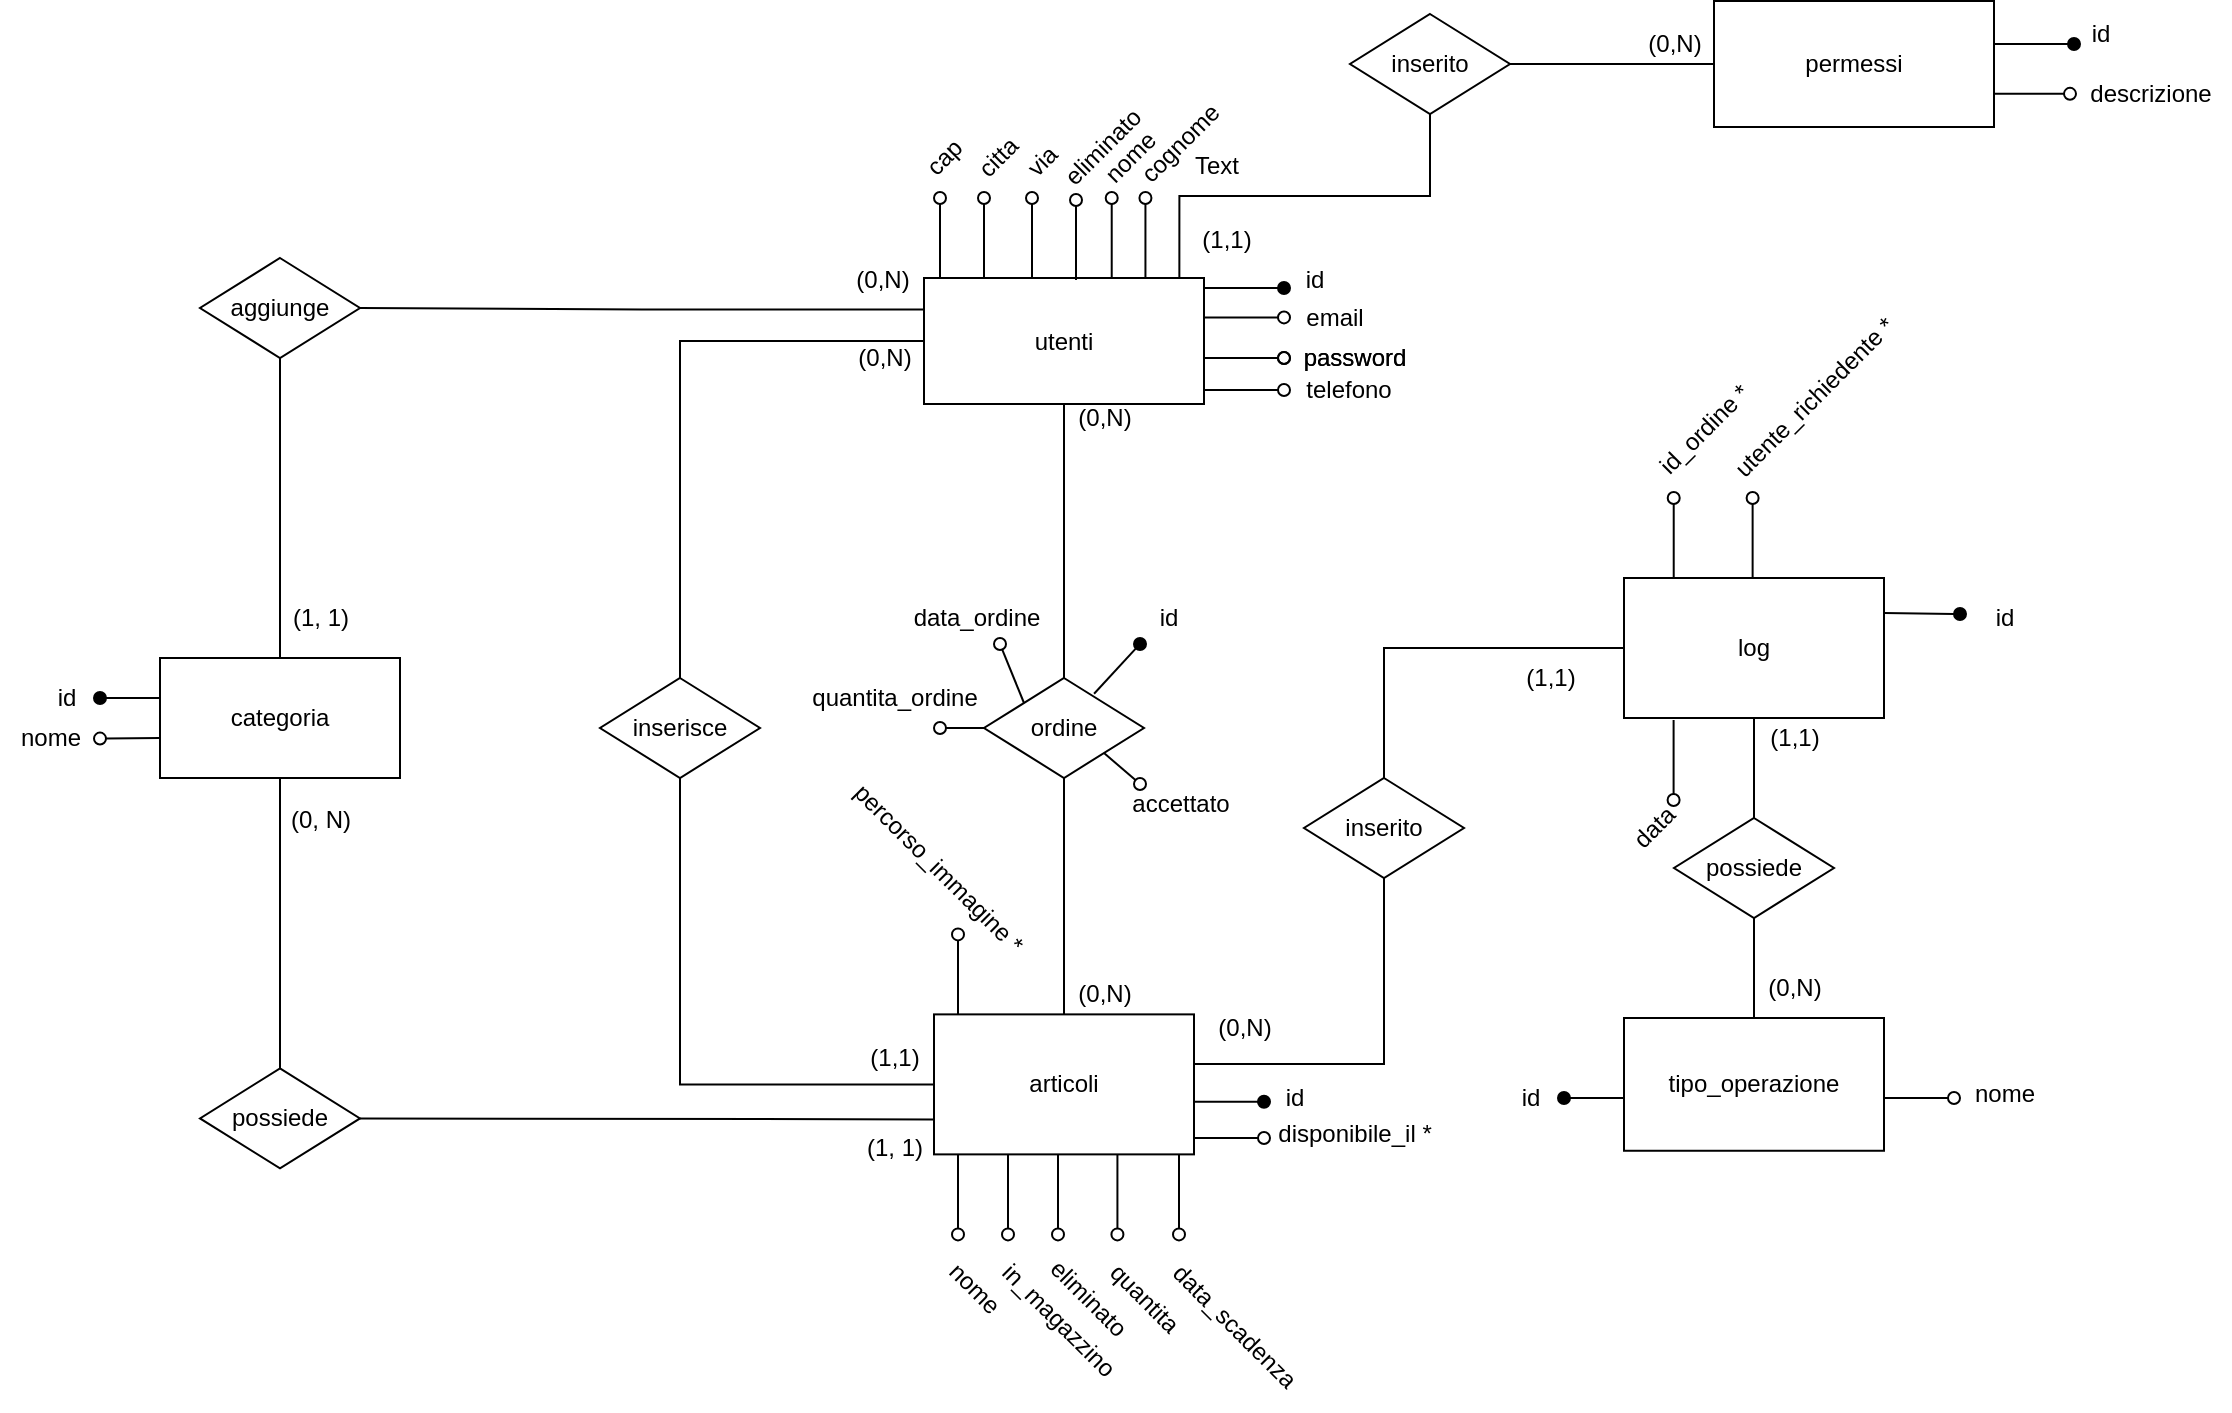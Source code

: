 <mxfile version="12.8.5"><diagram id="AM2Yi2tpU6nJyhFND6tY" name="Page-1"><mxGraphModel dx="942" dy="643" grid="1" gridSize="10" guides="1" tooltips="1" connect="1" arrows="1" fold="1" page="1" pageScale="1" pageWidth="1169" pageHeight="827" math="0" shadow="0"><root><mxCell id="0"/><mxCell id="1" parent="0"/><mxCell id="0dTWJ1mt-Fz3z_qdL9y1-161" style="edgeStyle=orthogonalEdgeStyle;rounded=0;orthogonalLoop=1;jettySize=auto;html=1;entryX=0.5;entryY=0;entryDx=0;entryDy=0;startArrow=none;startFill=0;endArrow=none;endFill=0;" parent="1" source="0dTWJ1mt-Fz3z_qdL9y1-86" target="0dTWJ1mt-Fz3z_qdL9y1-160" edge="1"><mxGeometry relative="1" as="geometry"/></mxCell><mxCell id="0dTWJ1mt-Fz3z_qdL9y1-178" style="edgeStyle=orthogonalEdgeStyle;rounded=0;orthogonalLoop=1;jettySize=auto;html=1;exitX=0;exitY=0.5;exitDx=0;exitDy=0;entryX=0.5;entryY=0;entryDx=0;entryDy=0;startArrow=none;startFill=0;endArrow=none;endFill=0;" parent="1" source="0dTWJ1mt-Fz3z_qdL9y1-86" target="0dTWJ1mt-Fz3z_qdL9y1-173" edge="1"><mxGeometry relative="1" as="geometry"/></mxCell><mxCell id="0dTWJ1mt-Fz3z_qdL9y1-183" style="edgeStyle=orthogonalEdgeStyle;rounded=0;orthogonalLoop=1;jettySize=auto;html=1;exitX=0;exitY=0.25;exitDx=0;exitDy=0;entryX=1;entryY=0.5;entryDx=0;entryDy=0;startArrow=none;startFill=0;endArrow=none;endFill=0;" parent="1" source="0dTWJ1mt-Fz3z_qdL9y1-86" target="0dTWJ1mt-Fz3z_qdL9y1-182" edge="1"><mxGeometry relative="1" as="geometry"/></mxCell><mxCell id="0dTWJ1mt-Fz3z_qdL9y1-86" value="utenti" style="rounded=0;whiteSpace=wrap;html=1;" parent="1" vertex="1"><mxGeometry x="482" y="187" width="140" height="63" as="geometry"/></mxCell><mxCell id="0dTWJ1mt-Fz3z_qdL9y1-87" value="" style="endArrow=oval;html=1;endFill=0;" parent="1" edge="1"><mxGeometry width="50" height="50" relative="1" as="geometry"><mxPoint x="622" y="206.71" as="sourcePoint"/><mxPoint x="662" y="206.71" as="targetPoint"/></mxGeometry></mxCell><mxCell id="0dTWJ1mt-Fz3z_qdL9y1-93" value="nome" style="text;html=1;align=center;verticalAlign=middle;resizable=0;points=[];autosize=1;rotation=-45;" parent="1" vertex="1"><mxGeometry x="560" y="117" width="50" height="20" as="geometry"/></mxCell><mxCell id="0dTWJ1mt-Fz3z_qdL9y1-94" value="email" style="text;html=1;align=center;verticalAlign=middle;resizable=0;points=[];autosize=1;rotation=0;" parent="1" vertex="1"><mxGeometry x="667" y="197" width="40" height="20" as="geometry"/></mxCell><mxCell id="0dTWJ1mt-Fz3z_qdL9y1-96" value="cognome" style="text;html=1;align=center;verticalAlign=middle;resizable=0;points=[];autosize=1;rotation=-45;" parent="1" vertex="1"><mxGeometry x="580" y="110" width="60" height="20" as="geometry"/></mxCell><mxCell id="0dTWJ1mt-Fz3z_qdL9y1-98" value="" style="endArrow=oval;html=1;endFill=0;" parent="1" edge="1"><mxGeometry width="50" height="50" relative="1" as="geometry"><mxPoint x="575.86" y="187" as="sourcePoint"/><mxPoint x="575.86" y="147" as="targetPoint"/></mxGeometry></mxCell><mxCell id="0dTWJ1mt-Fz3z_qdL9y1-99" value="" style="endArrow=oval;html=1;endFill=0;" parent="1" edge="1"><mxGeometry width="50" height="50" relative="1" as="geometry"><mxPoint x="536" y="187" as="sourcePoint"/><mxPoint x="536" y="147" as="targetPoint"/></mxGeometry></mxCell><mxCell id="0dTWJ1mt-Fz3z_qdL9y1-100" value="via" style="text;html=1;align=center;verticalAlign=middle;resizable=0;points=[];autosize=1;rotation=-45;" parent="1" vertex="1"><mxGeometry x="526" y="119" width="30" height="20" as="geometry"/></mxCell><mxCell id="0dTWJ1mt-Fz3z_qdL9y1-101" value="" style="endArrow=oval;html=1;endFill=0;" parent="1" edge="1"><mxGeometry width="50" height="50" relative="1" as="geometry"><mxPoint x="512" y="187" as="sourcePoint"/><mxPoint x="512" y="147" as="targetPoint"/></mxGeometry></mxCell><mxCell id="0dTWJ1mt-Fz3z_qdL9y1-102" value="citta" style="text;html=1;align=center;verticalAlign=middle;resizable=0;points=[];autosize=1;rotation=-45;" parent="1" vertex="1"><mxGeometry x="499" y="117" width="40" height="20" as="geometry"/></mxCell><mxCell id="0dTWJ1mt-Fz3z_qdL9y1-103" value="" style="endArrow=oval;html=1;endFill=1;exitX=1;exitY=0;exitDx=0;exitDy=0;" parent="1" edge="1"><mxGeometry width="50" height="50" relative="1" as="geometry"><mxPoint x="622" y="192" as="sourcePoint"/><mxPoint x="662" y="192" as="targetPoint"/><Array as="points"><mxPoint x="662" y="192"/></Array></mxGeometry></mxCell><mxCell id="0dTWJ1mt-Fz3z_qdL9y1-105" value="" style="endArrow=oval;html=1;endFill=0;" parent="1" edge="1"><mxGeometry width="50" height="50" relative="1" as="geometry"><mxPoint x="490" y="187" as="sourcePoint"/><mxPoint x="490" y="147" as="targetPoint"/></mxGeometry></mxCell><mxCell id="0dTWJ1mt-Fz3z_qdL9y1-106" value="cap" style="text;html=1;align=center;verticalAlign=middle;resizable=0;points=[];autosize=1;rotation=-45;" parent="1" vertex="1"><mxGeometry x="477" y="117" width="30" height="20" as="geometry"/></mxCell><mxCell id="0dTWJ1mt-Fz3z_qdL9y1-108" value="" style="endArrow=oval;html=1;endFill=0;" parent="1" edge="1"><mxGeometry width="50" height="50" relative="1" as="geometry"><mxPoint x="622" y="227.0" as="sourcePoint"/><mxPoint x="662" y="227.0" as="targetPoint"/></mxGeometry></mxCell><mxCell id="0dTWJ1mt-Fz3z_qdL9y1-109" value="password" style="text;html=1;align=center;verticalAlign=middle;resizable=0;points=[];autosize=1;rotation=0;" parent="1" vertex="1"><mxGeometry x="662" y="217" width="70" height="20" as="geometry"/></mxCell><mxCell id="0dTWJ1mt-Fz3z_qdL9y1-124" style="edgeStyle=orthogonalEdgeStyle;rounded=0;orthogonalLoop=1;jettySize=auto;html=1;entryX=0.5;entryY=1;entryDx=0;entryDy=0;startArrow=none;startFill=0;endArrow=none;endFill=0;" parent="1" source="0dTWJ1mt-Fz3z_qdL9y1-110" target="0dTWJ1mt-Fz3z_qdL9y1-112" edge="1"><mxGeometry relative="1" as="geometry"/></mxCell><mxCell id="0dTWJ1mt-Fz3z_qdL9y1-125" style="edgeStyle=orthogonalEdgeStyle;rounded=0;orthogonalLoop=1;jettySize=auto;html=1;exitX=0.5;exitY=1;exitDx=0;exitDy=0;entryX=0.5;entryY=0;entryDx=0;entryDy=0;startArrow=none;startFill=0;endArrow=none;endFill=0;" parent="1" source="0dTWJ1mt-Fz3z_qdL9y1-110" target="0dTWJ1mt-Fz3z_qdL9y1-123" edge="1"><mxGeometry relative="1" as="geometry"/></mxCell><mxCell id="0dTWJ1mt-Fz3z_qdL9y1-110" value="possiede" style="rhombus;whiteSpace=wrap;html=1;" parent="1" vertex="1"><mxGeometry x="857" y="457" width="80" height="50" as="geometry"/></mxCell><mxCell id="0dTWJ1mt-Fz3z_qdL9y1-197" style="rounded=0;orthogonalLoop=1;jettySize=auto;html=1;exitX=0;exitY=0.75;exitDx=0;exitDy=0;entryX=1;entryY=0.5;entryDx=0;entryDy=0;startArrow=none;startFill=0;endArrow=none;endFill=0;" parent="1" source="0dTWJ1mt-Fz3z_qdL9y1-111" target="0dTWJ1mt-Fz3z_qdL9y1-185" edge="1"><mxGeometry relative="1" as="geometry"/></mxCell><mxCell id="0dTWJ1mt-Fz3z_qdL9y1-111" value="articoli" style="rounded=0;whiteSpace=wrap;html=1;" parent="1" vertex="1"><mxGeometry x="487" y="555.19" width="130" height="70" as="geometry"/></mxCell><mxCell id="0dTWJ1mt-Fz3z_qdL9y1-112" value="log" style="rounded=0;whiteSpace=wrap;html=1;" parent="1" vertex="1"><mxGeometry x="832" y="337" width="130" height="70" as="geometry"/></mxCell><mxCell id="0dTWJ1mt-Fz3z_qdL9y1-123" value="tipo_operazione" style="rounded=0;whiteSpace=wrap;html=1;" parent="1" vertex="1"><mxGeometry x="832" y="557" width="130" height="66.38" as="geometry"/></mxCell><mxCell id="0dTWJ1mt-Fz3z_qdL9y1-126" value="(1,1)" style="text;html=1;align=center;verticalAlign=middle;resizable=0;points=[];autosize=1;" parent="1" vertex="1"><mxGeometry x="897" y="407" width="40" height="20" as="geometry"/></mxCell><mxCell id="0dTWJ1mt-Fz3z_qdL9y1-127" value="(0,N)" style="text;html=1;align=center;verticalAlign=middle;resizable=0;points=[];autosize=1;" parent="1" vertex="1"><mxGeometry x="897" y="532" width="40" height="20" as="geometry"/></mxCell><mxCell id="0dTWJ1mt-Fz3z_qdL9y1-129" value="" style="endArrow=oval;html=1;endFill=0;" parent="1" edge="1"><mxGeometry width="50" height="50" relative="1" as="geometry"><mxPoint x="896.31" y="337" as="sourcePoint"/><mxPoint x="896.31" y="297" as="targetPoint"/></mxGeometry></mxCell><mxCell id="0dTWJ1mt-Fz3z_qdL9y1-130" value="utente_richiedente *" style="text;html=1;align=center;verticalAlign=middle;resizable=0;points=[];autosize=1;rotation=-45;" parent="1" vertex="1"><mxGeometry x="867" y="237" width="120" height="20" as="geometry"/></mxCell><mxCell id="0dTWJ1mt-Fz3z_qdL9y1-131" value="" style="endArrow=oval;html=1;endFill=0;" parent="1" edge="1"><mxGeometry width="50" height="50" relative="1" as="geometry"><mxPoint x="962" y="597" as="sourcePoint"/><mxPoint x="997" y="597" as="targetPoint"/></mxGeometry></mxCell><mxCell id="0dTWJ1mt-Fz3z_qdL9y1-132" value="nome" style="text;html=1;align=center;verticalAlign=middle;resizable=0;points=[];autosize=1;" parent="1" vertex="1"><mxGeometry x="997" y="585.19" width="50" height="20" as="geometry"/></mxCell><mxCell id="0dTWJ1mt-Fz3z_qdL9y1-136" value="" style="endArrow=oval;html=1;endFill=1;exitX=0;exitY=0.5;exitDx=0;exitDy=0;" parent="1" edge="1"><mxGeometry width="50" height="50" relative="1" as="geometry"><mxPoint x="832" y="597" as="sourcePoint"/><mxPoint x="802" y="597" as="targetPoint"/><Array as="points"><mxPoint x="802" y="597"/></Array></mxGeometry></mxCell><mxCell id="0dTWJ1mt-Fz3z_qdL9y1-137" value="id" style="text;html=1;align=center;verticalAlign=middle;resizable=0;points=[];autosize=1;" parent="1" vertex="1"><mxGeometry x="775" y="587" width="20" height="20" as="geometry"/></mxCell><mxCell id="0dTWJ1mt-Fz3z_qdL9y1-138" value="" style="endArrow=oval;html=1;endFill=0;" parent="1" edge="1"><mxGeometry width="50" height="50" relative="1" as="geometry"><mxPoint x="499" y="625.19" as="sourcePoint"/><mxPoint x="499" y="665.19" as="targetPoint"/></mxGeometry></mxCell><mxCell id="0dTWJ1mt-Fz3z_qdL9y1-139" value="nome" style="text;html=1;align=center;verticalAlign=middle;resizable=0;points=[];autosize=1;rotation=45;" parent="1" vertex="1"><mxGeometry x="482" y="682" width="50" height="20" as="geometry"/></mxCell><mxCell id="0dTWJ1mt-Fz3z_qdL9y1-143" style="edgeStyle=orthogonalEdgeStyle;rounded=0;orthogonalLoop=1;jettySize=auto;html=1;exitX=0.5;exitY=0;exitDx=0;exitDy=0;entryX=0;entryY=0.5;entryDx=0;entryDy=0;startArrow=none;startFill=0;endArrow=none;endFill=0;" parent="1" source="0dTWJ1mt-Fz3z_qdL9y1-140" target="0dTWJ1mt-Fz3z_qdL9y1-112" edge="1"><mxGeometry relative="1" as="geometry"/></mxCell><mxCell id="0dTWJ1mt-Fz3z_qdL9y1-144" style="edgeStyle=orthogonalEdgeStyle;rounded=0;orthogonalLoop=1;jettySize=auto;html=1;exitX=0.5;exitY=1;exitDx=0;exitDy=0;entryX=1;entryY=0.5;entryDx=0;entryDy=0;startArrow=none;startFill=0;endArrow=none;endFill=0;" parent="1" source="0dTWJ1mt-Fz3z_qdL9y1-140" target="0dTWJ1mt-Fz3z_qdL9y1-111" edge="1"><mxGeometry relative="1" as="geometry"><Array as="points"><mxPoint x="712" y="580"/><mxPoint x="617" y="580"/></Array></mxGeometry></mxCell><mxCell id="0dTWJ1mt-Fz3z_qdL9y1-140" value="inserito" style="rhombus;whiteSpace=wrap;html=1;" parent="1" vertex="1"><mxGeometry x="672" y="437" width="80" height="50" as="geometry"/></mxCell><mxCell id="0dTWJ1mt-Fz3z_qdL9y1-141" value="" style="endArrow=oval;html=1;endFill=0;" parent="1" edge="1"><mxGeometry width="50" height="50" relative="1" as="geometry"><mxPoint x="524" y="625.19" as="sourcePoint"/><mxPoint x="524" y="665.19" as="targetPoint"/></mxGeometry></mxCell><mxCell id="0dTWJ1mt-Fz3z_qdL9y1-142" value="in_magazzino" style="text;html=1;align=center;verticalAlign=middle;resizable=0;points=[];autosize=1;rotation=45;" parent="1" vertex="1"><mxGeometry x="504" y="698" width="90" height="20" as="geometry"/></mxCell><mxCell id="0dTWJ1mt-Fz3z_qdL9y1-145" value="(1,1)" style="text;html=1;align=center;verticalAlign=middle;resizable=0;points=[];autosize=1;" parent="1" vertex="1"><mxGeometry x="775" y="377.0" width="40" height="20" as="geometry"/></mxCell><mxCell id="0dTWJ1mt-Fz3z_qdL9y1-146" value="(0,N)" style="text;html=1;align=center;verticalAlign=middle;resizable=0;points=[];autosize=1;" parent="1" vertex="1"><mxGeometry x="622" y="552" width="40" height="20" as="geometry"/></mxCell><mxCell id="0dTWJ1mt-Fz3z_qdL9y1-147" value="" style="endArrow=oval;html=1;endFill=0;" parent="1" edge="1"><mxGeometry width="50" height="50" relative="1" as="geometry"><mxPoint x="549" y="625.19" as="sourcePoint"/><mxPoint x="549" y="665.19" as="targetPoint"/></mxGeometry></mxCell><mxCell id="0dTWJ1mt-Fz3z_qdL9y1-148" value="eliminato" style="text;html=1;align=center;verticalAlign=middle;resizable=0;points=[];autosize=1;rotation=45;" parent="1" vertex="1"><mxGeometry x="534" y="687" width="60" height="20" as="geometry"/></mxCell><mxCell id="0dTWJ1mt-Fz3z_qdL9y1-155" value="data" style="text;html=1;align=center;verticalAlign=middle;resizable=0;points=[];autosize=1;rotation=-45;" parent="1" vertex="1"><mxGeometry x="827" y="452" width="40" height="20" as="geometry"/></mxCell><mxCell id="0dTWJ1mt-Fz3z_qdL9y1-156" value="" style="endArrow=oval;html=1;endFill=0;" parent="1" edge="1"><mxGeometry width="50" height="50" relative="1" as="geometry"><mxPoint x="578.71" y="625.19" as="sourcePoint"/><mxPoint x="578.71" y="665.19" as="targetPoint"/></mxGeometry></mxCell><mxCell id="0dTWJ1mt-Fz3z_qdL9y1-157" value="quantita" style="text;html=1;align=center;verticalAlign=middle;resizable=0;points=[];autosize=1;rotation=45;" parent="1" vertex="1"><mxGeometry x="562" y="687" width="60" height="20" as="geometry"/></mxCell><mxCell id="0dTWJ1mt-Fz3z_qdL9y1-158" value="" style="endArrow=oval;html=1;endFill=0;" parent="1" edge="1"><mxGeometry width="50" height="50" relative="1" as="geometry"><mxPoint x="617" y="617" as="sourcePoint"/><mxPoint x="652" y="617" as="targetPoint"/></mxGeometry></mxCell><mxCell id="0dTWJ1mt-Fz3z_qdL9y1-159" value="disponibile_il *" style="text;html=1;align=center;verticalAlign=middle;resizable=0;points=[];autosize=1;" parent="1" vertex="1"><mxGeometry x="652" y="605.19" width="90" height="20" as="geometry"/></mxCell><mxCell id="0dTWJ1mt-Fz3z_qdL9y1-162" style="edgeStyle=orthogonalEdgeStyle;rounded=0;orthogonalLoop=1;jettySize=auto;html=1;entryX=0.5;entryY=0;entryDx=0;entryDy=0;startArrow=none;startFill=0;endArrow=none;endFill=0;" parent="1" source="0dTWJ1mt-Fz3z_qdL9y1-160" target="0dTWJ1mt-Fz3z_qdL9y1-111" edge="1"><mxGeometry relative="1" as="geometry"/></mxCell><mxCell id="0dTWJ1mt-Fz3z_qdL9y1-160" value="ordine" style="rhombus;whiteSpace=wrap;html=1;" parent="1" vertex="1"><mxGeometry x="512" y="387" width="80" height="50" as="geometry"/></mxCell><mxCell id="0dTWJ1mt-Fz3z_qdL9y1-163" value="" style="endArrow=oval;html=1;endFill=0;exitX=0;exitY=0;exitDx=0;exitDy=0;" parent="1" source="0dTWJ1mt-Fz3z_qdL9y1-160" edge="1"><mxGeometry width="50" height="50" relative="1" as="geometry"><mxPoint x="526" y="407" as="sourcePoint"/><mxPoint x="520" y="370" as="targetPoint"/></mxGeometry></mxCell><mxCell id="0dTWJ1mt-Fz3z_qdL9y1-164" value="data_ordine" style="text;html=1;align=center;verticalAlign=middle;resizable=0;points=[];autosize=1;rotation=0;" parent="1" vertex="1"><mxGeometry x="467.54" y="347" width="80" height="20" as="geometry"/></mxCell><mxCell id="0dTWJ1mt-Fz3z_qdL9y1-165" value="" style="endArrow=oval;html=1;endFill=0;exitX=0;exitY=0.5;exitDx=0;exitDy=0;" parent="1" source="0dTWJ1mt-Fz3z_qdL9y1-160" edge="1"><mxGeometry width="50" height="50" relative="1" as="geometry"><mxPoint x="420" y="411.8" as="sourcePoint"/><mxPoint x="490" y="412" as="targetPoint"/></mxGeometry></mxCell><mxCell id="0dTWJ1mt-Fz3z_qdL9y1-166" value="quantita_ordine" style="text;html=1;align=center;verticalAlign=middle;resizable=0;points=[];autosize=1;" parent="1" vertex="1"><mxGeometry x="417" y="387" width="100" height="20" as="geometry"/></mxCell><mxCell id="0dTWJ1mt-Fz3z_qdL9y1-167" value="(0,N)" style="text;html=1;align=center;verticalAlign=middle;resizable=0;points=[];autosize=1;" parent="1" vertex="1"><mxGeometry x="552" y="247" width="40" height="20" as="geometry"/></mxCell><mxCell id="0dTWJ1mt-Fz3z_qdL9y1-168" value="(0,N)" style="text;html=1;align=center;verticalAlign=middle;resizable=0;points=[];autosize=1;" parent="1" vertex="1"><mxGeometry x="552" y="535.19" width="40" height="20" as="geometry"/></mxCell><mxCell id="0dTWJ1mt-Fz3z_qdL9y1-169" value="" style="endArrow=oval;html=1;endFill=1;" parent="1" edge="1"><mxGeometry width="50" height="50" relative="1" as="geometry"><mxPoint x="617" y="598.86" as="sourcePoint"/><mxPoint x="652" y="598.86" as="targetPoint"/></mxGeometry></mxCell><mxCell id="0dTWJ1mt-Fz3z_qdL9y1-170" value="id" style="text;html=1;align=center;verticalAlign=middle;resizable=0;points=[];autosize=1;" parent="1" vertex="1"><mxGeometry x="657" y="587" width="20" height="20" as="geometry"/></mxCell><mxCell id="0dTWJ1mt-Fz3z_qdL9y1-186" style="edgeStyle=orthogonalEdgeStyle;rounded=0;orthogonalLoop=1;jettySize=auto;html=1;entryX=0.5;entryY=0;entryDx=0;entryDy=0;startArrow=none;startFill=0;endArrow=none;endFill=0;" parent="1" source="0dTWJ1mt-Fz3z_qdL9y1-172" target="0dTWJ1mt-Fz3z_qdL9y1-185" edge="1"><mxGeometry relative="1" as="geometry"/></mxCell><mxCell id="0dTWJ1mt-Fz3z_qdL9y1-172" value="categoria" style="rounded=0;whiteSpace=wrap;html=1;" parent="1" vertex="1"><mxGeometry x="100" y="377" width="120" height="60" as="geometry"/></mxCell><mxCell id="0dTWJ1mt-Fz3z_qdL9y1-176" style="edgeStyle=orthogonalEdgeStyle;rounded=0;orthogonalLoop=1;jettySize=auto;html=1;exitX=0.5;exitY=1;exitDx=0;exitDy=0;entryX=0;entryY=0.5;entryDx=0;entryDy=0;startArrow=none;startFill=0;endArrow=none;endFill=0;" parent="1" source="0dTWJ1mt-Fz3z_qdL9y1-173" target="0dTWJ1mt-Fz3z_qdL9y1-111" edge="1"><mxGeometry relative="1" as="geometry"/></mxCell><mxCell id="0dTWJ1mt-Fz3z_qdL9y1-173" value="inserisce" style="rhombus;whiteSpace=wrap;html=1;" parent="1" vertex="1"><mxGeometry x="320" y="387" width="80" height="50" as="geometry"/></mxCell><mxCell id="0dTWJ1mt-Fz3z_qdL9y1-174" value="" style="endArrow=oval;html=1;endFill=0;exitX=1;exitY=1;exitDx=0;exitDy=0;" parent="1" source="0dTWJ1mt-Fz3z_qdL9y1-160" edge="1"><mxGeometry width="50" height="50" relative="1" as="geometry"><mxPoint x="578" y="407.0" as="sourcePoint"/><mxPoint x="590" y="440" as="targetPoint"/></mxGeometry></mxCell><mxCell id="0dTWJ1mt-Fz3z_qdL9y1-175" value="accettato" style="text;html=1;align=center;verticalAlign=middle;resizable=0;points=[];autosize=1;" parent="1" vertex="1"><mxGeometry x="580" y="440" width="60" height="20" as="geometry"/></mxCell><mxCell id="0dTWJ1mt-Fz3z_qdL9y1-179" value="(0,N)" style="text;html=1;align=center;verticalAlign=middle;resizable=0;points=[];autosize=1;" parent="1" vertex="1"><mxGeometry x="442" y="217.0" width="40" height="20" as="geometry"/></mxCell><mxCell id="0dTWJ1mt-Fz3z_qdL9y1-180" value="(1,1)" style="text;html=1;align=center;verticalAlign=middle;resizable=0;points=[];autosize=1;" parent="1" vertex="1"><mxGeometry x="447" y="567" width="40" height="20" as="geometry"/></mxCell><mxCell id="0dTWJ1mt-Fz3z_qdL9y1-181" value="id" style="text;html=1;align=center;verticalAlign=middle;resizable=0;points=[];autosize=1;" parent="1" vertex="1"><mxGeometry x="667" y="178" width="20" height="20" as="geometry"/></mxCell><mxCell id="0dTWJ1mt-Fz3z_qdL9y1-184" style="edgeStyle=orthogonalEdgeStyle;rounded=0;orthogonalLoop=1;jettySize=auto;html=1;entryX=0.5;entryY=0;entryDx=0;entryDy=0;startArrow=none;startFill=0;endArrow=none;endFill=0;" parent="1" source="0dTWJ1mt-Fz3z_qdL9y1-182" target="0dTWJ1mt-Fz3z_qdL9y1-172" edge="1"><mxGeometry relative="1" as="geometry"/></mxCell><mxCell id="0dTWJ1mt-Fz3z_qdL9y1-182" value="aggiunge" style="rhombus;whiteSpace=wrap;html=1;" parent="1" vertex="1"><mxGeometry x="120" y="177" width="80" height="50" as="geometry"/></mxCell><mxCell id="0dTWJ1mt-Fz3z_qdL9y1-185" value="possiede" style="rhombus;whiteSpace=wrap;html=1;" parent="1" vertex="1"><mxGeometry x="120" y="582.19" width="80" height="50" as="geometry"/></mxCell><mxCell id="0dTWJ1mt-Fz3z_qdL9y1-188" value="(1, 1)" style="text;html=1;align=center;verticalAlign=middle;resizable=0;points=[];autosize=1;" parent="1" vertex="1"><mxGeometry x="160" y="347" width="40" height="20" as="geometry"/></mxCell><mxCell id="0dTWJ1mt-Fz3z_qdL9y1-189" value="(0,N)" style="text;html=1;align=center;verticalAlign=middle;resizable=0;points=[];autosize=1;" parent="1" vertex="1"><mxGeometry x="441" y="178" width="40" height="20" as="geometry"/></mxCell><mxCell id="0dTWJ1mt-Fz3z_qdL9y1-192" value="" style="endArrow=oval;html=1;endFill=1;exitX=0;exitY=0.5;exitDx=0;exitDy=0;" parent="1" edge="1"><mxGeometry width="50" height="50" relative="1" as="geometry"><mxPoint x="100" y="397" as="sourcePoint"/><mxPoint x="70" y="397" as="targetPoint"/><Array as="points"><mxPoint x="70" y="397"/></Array></mxGeometry></mxCell><mxCell id="0dTWJ1mt-Fz3z_qdL9y1-193" value="id" style="text;html=1;align=center;verticalAlign=middle;resizable=0;points=[];autosize=1;" parent="1" vertex="1"><mxGeometry x="43" y="387" width="20" height="20" as="geometry"/></mxCell><mxCell id="0dTWJ1mt-Fz3z_qdL9y1-195" value="" style="endArrow=oval;html=1;endFill=0;" parent="1" edge="1"><mxGeometry width="50" height="50" relative="1" as="geometry"><mxPoint x="100" y="417" as="sourcePoint"/><mxPoint x="70" y="417.29" as="targetPoint"/></mxGeometry></mxCell><mxCell id="0dTWJ1mt-Fz3z_qdL9y1-196" value="nome" style="text;html=1;align=center;verticalAlign=middle;resizable=0;points=[];autosize=1;" parent="1" vertex="1"><mxGeometry x="20" y="407" width="50" height="20" as="geometry"/></mxCell><mxCell id="0dTWJ1mt-Fz3z_qdL9y1-198" value="(0, N)" style="text;html=1;align=center;verticalAlign=middle;resizable=0;points=[];autosize=1;" parent="1" vertex="1"><mxGeometry x="155" y="448" width="50" height="20" as="geometry"/></mxCell><mxCell id="0dTWJ1mt-Fz3z_qdL9y1-199" value="(1, 1)" style="text;html=1;align=center;verticalAlign=middle;resizable=0;points=[];autosize=1;" parent="1" vertex="1"><mxGeometry x="447" y="612.19" width="40" height="20" as="geometry"/></mxCell><mxCell id="bnG2RLOyX8hhOglCluPy-2" value="" style="endArrow=oval;html=1;endFill=0;" parent="1" edge="1"><mxGeometry width="50" height="50" relative="1" as="geometry"><mxPoint x="622" y="227" as="sourcePoint"/><mxPoint x="662" y="227" as="targetPoint"/></mxGeometry></mxCell><mxCell id="bnG2RLOyX8hhOglCluPy-3" value="password" style="text;html=1;align=center;verticalAlign=middle;resizable=0;points=[];autosize=1;rotation=0;" parent="1" vertex="1"><mxGeometry x="662" y="217" width="70" height="20" as="geometry"/></mxCell><mxCell id="bnG2RLOyX8hhOglCluPy-4" value="" style="endArrow=oval;html=1;endFill=0;" parent="1" edge="1"><mxGeometry width="50" height="50" relative="1" as="geometry"><mxPoint x="622" y="243" as="sourcePoint"/><mxPoint x="662" y="243" as="targetPoint"/></mxGeometry></mxCell><mxCell id="bnG2RLOyX8hhOglCluPy-5" value="telefono" style="text;html=1;align=center;verticalAlign=middle;resizable=0;points=[];autosize=1;rotation=0;" parent="1" vertex="1"><mxGeometry x="664" y="233" width="60" height="20" as="geometry"/></mxCell><mxCell id="bnG2RLOyX8hhOglCluPy-8" value="" style="endArrow=none;html=1;endFill=0;startArrow=oval;startFill=0;" parent="1" edge="1"><mxGeometry width="50" height="50" relative="1" as="geometry"><mxPoint x="856.8" y="448" as="sourcePoint"/><mxPoint x="856.8" y="408" as="targetPoint"/></mxGeometry></mxCell><mxCell id="ASSaRBDywPU5XoDkUx7l-1" value="" style="endArrow=oval;html=1;endFill=0;" parent="1" edge="1"><mxGeometry width="50" height="50" relative="1" as="geometry"><mxPoint x="592.72" y="187.0" as="sourcePoint"/><mxPoint x="592.72" y="147.0" as="targetPoint"/></mxGeometry></mxCell><mxCell id="ASSaRBDywPU5XoDkUx7l-9" style="rounded=0;orthogonalLoop=1;jettySize=auto;html=1;exitX=0;exitY=0.5;exitDx=0;exitDy=0;entryX=1;entryY=0.5;entryDx=0;entryDy=0;endArrow=none;endFill=0;" parent="1" source="ASSaRBDywPU5XoDkUx7l-3" target="ASSaRBDywPU5XoDkUx7l-6" edge="1"><mxGeometry relative="1" as="geometry"/></mxCell><mxCell id="ASSaRBDywPU5XoDkUx7l-3" value="permessi" style="rounded=0;whiteSpace=wrap;html=1;" parent="1" vertex="1"><mxGeometry x="877" y="48.5" width="140" height="63" as="geometry"/></mxCell><mxCell id="ASSaRBDywPU5XoDkUx7l-4" value="" style="endArrow=oval;html=1;endFill=1;exitX=1;exitY=0;exitDx=0;exitDy=0;" parent="1" edge="1"><mxGeometry width="50" height="50" relative="1" as="geometry"><mxPoint x="1017" y="70" as="sourcePoint"/><mxPoint x="1057" y="70" as="targetPoint"/><Array as="points"><mxPoint x="1057" y="70"/></Array></mxGeometry></mxCell><mxCell id="ASSaRBDywPU5XoDkUx7l-5" value="id" style="text;html=1;align=center;verticalAlign=middle;resizable=0;points=[];autosize=1;" parent="1" vertex="1"><mxGeometry x="1060" y="55" width="20" height="20" as="geometry"/></mxCell><mxCell id="ASSaRBDywPU5XoDkUx7l-10" style="edgeStyle=orthogonalEdgeStyle;rounded=0;orthogonalLoop=1;jettySize=auto;html=1;exitX=0.5;exitY=1;exitDx=0;exitDy=0;entryX=0.912;entryY=0.001;entryDx=0;entryDy=0;entryPerimeter=0;endArrow=none;endFill=0;" parent="1" source="ASSaRBDywPU5XoDkUx7l-6" target="0dTWJ1mt-Fz3z_qdL9y1-86" edge="1"><mxGeometry relative="1" as="geometry"/></mxCell><mxCell id="ASSaRBDywPU5XoDkUx7l-6" value="inserito" style="rhombus;whiteSpace=wrap;html=1;" parent="1" vertex="1"><mxGeometry x="695" y="55" width="80" height="50" as="geometry"/></mxCell><mxCell id="ASSaRBDywPU5XoDkUx7l-11" value="(0,N)" style="text;html=1;align=center;verticalAlign=middle;resizable=0;points=[];autosize=1;" parent="1" vertex="1"><mxGeometry x="837" y="60" width="40" height="20" as="geometry"/></mxCell><mxCell id="ASSaRBDywPU5XoDkUx7l-12" value="(1,1)" style="text;html=1;align=center;verticalAlign=middle;resizable=0;points=[];autosize=1;" parent="1" vertex="1"><mxGeometry x="613" y="158" width="40" height="20" as="geometry"/></mxCell><mxCell id="ASSaRBDywPU5XoDkUx7l-15" value="" style="endArrow=oval;html=1;endFill=0;exitX=1;exitY=0;exitDx=0;exitDy=0;" parent="1" target="ASSaRBDywPU5XoDkUx7l-16" edge="1"><mxGeometry width="50" height="50" relative="1" as="geometry"><mxPoint x="1017.0" y="94.83" as="sourcePoint"/><mxPoint x="1060" y="94.83" as="targetPoint"/></mxGeometry></mxCell><mxCell id="ASSaRBDywPU5XoDkUx7l-16" value="descrizione" style="text;html=1;align=center;verticalAlign=middle;resizable=0;points=[];autosize=1;" parent="1" vertex="1"><mxGeometry x="1055" y="85" width="80" height="20" as="geometry"/></mxCell><mxCell id="3eExzslQ03HDXWXFuwVj-2" value="" style="endArrow=oval;html=1;endFill=0;" parent="1" edge="1"><mxGeometry width="50" height="50" relative="1" as="geometry"><mxPoint x="609.5" y="625.19" as="sourcePoint"/><mxPoint x="609.5" y="665.19" as="targetPoint"/></mxGeometry></mxCell><mxCell id="3eExzslQ03HDXWXFuwVj-3" value="data_scadenza" style="text;html=1;align=center;verticalAlign=middle;resizable=0;points=[];autosize=1;rotation=45;" parent="1" vertex="1"><mxGeometry x="587" y="701" width="100" height="20" as="geometry"/></mxCell><mxCell id="Ge56tiy54i0F6uX0ndsL-1" value="" style="endArrow=oval;html=1;endFill=1;exitX=0.688;exitY=0.157;exitDx=0;exitDy=0;exitPerimeter=0;" parent="1" source="0dTWJ1mt-Fz3z_qdL9y1-160" edge="1"><mxGeometry width="50" height="50" relative="1" as="geometry"><mxPoint x="582" y="434.5" as="sourcePoint"/><mxPoint x="590" y="370" as="targetPoint"/></mxGeometry></mxCell><mxCell id="Ge56tiy54i0F6uX0ndsL-2" value="id" style="text;html=1;align=center;verticalAlign=middle;resizable=0;points=[];autosize=1;" parent="1" vertex="1"><mxGeometry x="594" y="347" width="20" height="20" as="geometry"/></mxCell><mxCell id="Ge56tiy54i0F6uX0ndsL-9" value="" style="endArrow=oval;html=1;endFill=0;" parent="1" edge="1"><mxGeometry width="50" height="50" relative="1" as="geometry"><mxPoint x="856.86" y="337" as="sourcePoint"/><mxPoint x="856.86" y="297" as="targetPoint"/></mxGeometry></mxCell><mxCell id="Ge56tiy54i0F6uX0ndsL-10" value="id_ordine *" style="text;html=1;align=center;verticalAlign=middle;resizable=0;points=[];autosize=1;rotation=-45;" parent="1" vertex="1"><mxGeometry x="837" y="253" width="70" height="20" as="geometry"/></mxCell><mxCell id="yvyemHbROdcM53xkldjR-1" value="" style="endArrow=oval;html=1;endFill=1;exitX=1;exitY=0.25;exitDx=0;exitDy=0;" parent="1" source="0dTWJ1mt-Fz3z_qdL9y1-112" edge="1"><mxGeometry width="50" height="50" relative="1" as="geometry"><mxPoint x="947" y="347" as="sourcePoint"/><mxPoint x="1000" y="355" as="targetPoint"/></mxGeometry></mxCell><mxCell id="yvyemHbROdcM53xkldjR-2" value="id" style="text;html=1;align=center;verticalAlign=middle;resizable=0;points=[];autosize=1;" parent="1" vertex="1"><mxGeometry x="1012" y="347" width="20" height="20" as="geometry"/></mxCell><mxCell id="uJ4DC3QZH9E635BJBBhQ-1" value="" style="endArrow=none;html=1;endFill=0;startArrow=oval;startFill=0;" parent="1" edge="1"><mxGeometry width="50" height="50" relative="1" as="geometry"><mxPoint x="499" y="515.19" as="sourcePoint"/><mxPoint x="499" y="555.19" as="targetPoint"/></mxGeometry></mxCell><mxCell id="uJ4DC3QZH9E635BJBBhQ-2" value="percorso_immagine *" style="text;html=1;align=center;verticalAlign=middle;resizable=0;points=[];autosize=1;rotation=45;" parent="1" vertex="1"><mxGeometry x="424" y="472" width="130" height="20" as="geometry"/></mxCell><mxCell id="G9_y3RMEjeklIY1XaDJK-1" value="" style="endArrow=oval;html=1;endFill=0;" parent="1" edge="1"><mxGeometry width="50" height="50" relative="1" as="geometry"><mxPoint x="558.0" y="188" as="sourcePoint"/><mxPoint x="558.0" y="148" as="targetPoint"/></mxGeometry></mxCell><mxCell id="G9_y3RMEjeklIY1XaDJK-2" value="Text" style="text;html=1;align=center;verticalAlign=middle;resizable=0;points=[];autosize=1;" parent="1" vertex="1"><mxGeometry x="608" y="121" width="40" height="20" as="geometry"/></mxCell><mxCell id="G9_y3RMEjeklIY1XaDJK-3" value="eliminato" style="text;html=1;align=center;verticalAlign=middle;resizable=0;points=[];autosize=1;rotation=-45;" parent="1" vertex="1"><mxGeometry x="541" y="111.5" width="60" height="20" as="geometry"/></mxCell></root></mxGraphModel></diagram></mxfile>